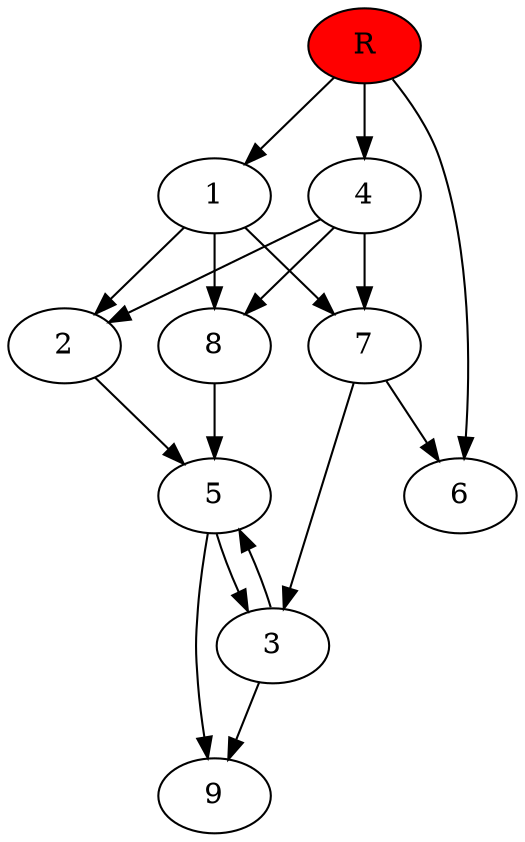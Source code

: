 digraph prb1089 {
	1
	2
	3
	4
	5
	6
	7
	8
	R [fillcolor="#ff0000" style=filled]
	1 -> 2
	1 -> 7
	1 -> 8
	2 -> 5
	3 -> 5
	3 -> 9
	4 -> 2
	4 -> 7
	4 -> 8
	5 -> 3
	5 -> 9
	7 -> 3
	7 -> 6
	8 -> 5
	R -> 1
	R -> 4
	R -> 6
}
